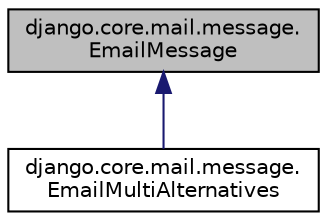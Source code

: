 digraph "django.core.mail.message.EmailMessage"
{
 // LATEX_PDF_SIZE
  edge [fontname="Helvetica",fontsize="10",labelfontname="Helvetica",labelfontsize="10"];
  node [fontname="Helvetica",fontsize="10",shape=record];
  Node1 [label="django.core.mail.message.\lEmailMessage",height=0.2,width=0.4,color="black", fillcolor="grey75", style="filled", fontcolor="black",tooltip=" "];
  Node1 -> Node2 [dir="back",color="midnightblue",fontsize="10",style="solid"];
  Node2 [label="django.core.mail.message.\lEmailMultiAlternatives",height=0.2,width=0.4,color="black", fillcolor="white", style="filled",URL="$classdjango_1_1core_1_1mail_1_1message_1_1_email_multi_alternatives.html",tooltip=" "];
}
